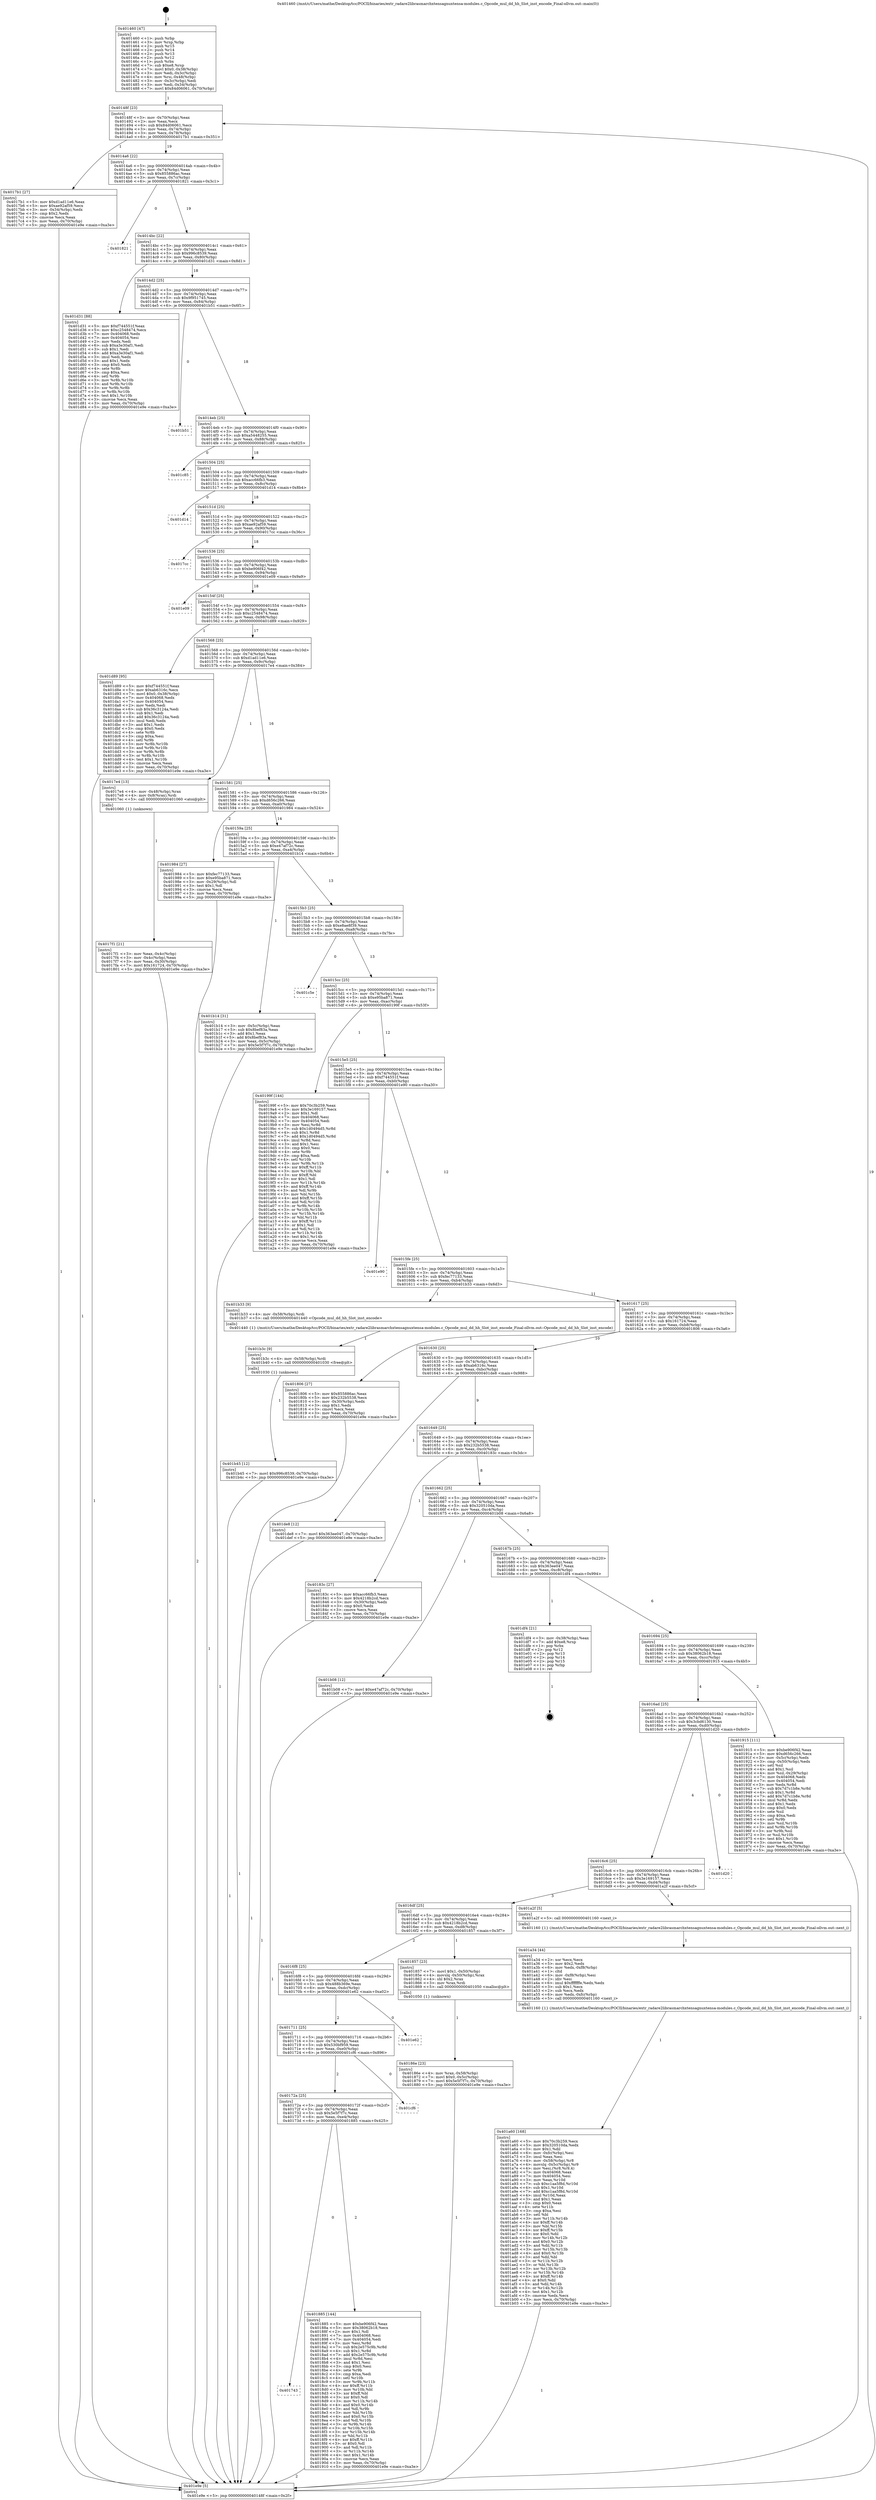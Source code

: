 digraph "0x401460" {
  label = "0x401460 (/mnt/c/Users/mathe/Desktop/tcc/POCII/binaries/extr_radare2librasmarchxtensagnuxtensa-modules.c_Opcode_mul_dd_hh_Slot_inst_encode_Final-ollvm.out::main(0))"
  labelloc = "t"
  node[shape=record]

  Entry [label="",width=0.3,height=0.3,shape=circle,fillcolor=black,style=filled]
  "0x40148f" [label="{
     0x40148f [23]\l
     | [instrs]\l
     &nbsp;&nbsp;0x40148f \<+3\>: mov -0x70(%rbp),%eax\l
     &nbsp;&nbsp;0x401492 \<+2\>: mov %eax,%ecx\l
     &nbsp;&nbsp;0x401494 \<+6\>: sub $0x84d06061,%ecx\l
     &nbsp;&nbsp;0x40149a \<+3\>: mov %eax,-0x74(%rbp)\l
     &nbsp;&nbsp;0x40149d \<+3\>: mov %ecx,-0x78(%rbp)\l
     &nbsp;&nbsp;0x4014a0 \<+6\>: je 00000000004017b1 \<main+0x351\>\l
  }"]
  "0x4017b1" [label="{
     0x4017b1 [27]\l
     | [instrs]\l
     &nbsp;&nbsp;0x4017b1 \<+5\>: mov $0xd1ad11e6,%eax\l
     &nbsp;&nbsp;0x4017b6 \<+5\>: mov $0xae92af59,%ecx\l
     &nbsp;&nbsp;0x4017bb \<+3\>: mov -0x34(%rbp),%edx\l
     &nbsp;&nbsp;0x4017be \<+3\>: cmp $0x2,%edx\l
     &nbsp;&nbsp;0x4017c1 \<+3\>: cmovne %ecx,%eax\l
     &nbsp;&nbsp;0x4017c4 \<+3\>: mov %eax,-0x70(%rbp)\l
     &nbsp;&nbsp;0x4017c7 \<+5\>: jmp 0000000000401e9e \<main+0xa3e\>\l
  }"]
  "0x4014a6" [label="{
     0x4014a6 [22]\l
     | [instrs]\l
     &nbsp;&nbsp;0x4014a6 \<+5\>: jmp 00000000004014ab \<main+0x4b\>\l
     &nbsp;&nbsp;0x4014ab \<+3\>: mov -0x74(%rbp),%eax\l
     &nbsp;&nbsp;0x4014ae \<+5\>: sub $0x855886ac,%eax\l
     &nbsp;&nbsp;0x4014b3 \<+3\>: mov %eax,-0x7c(%rbp)\l
     &nbsp;&nbsp;0x4014b6 \<+6\>: je 0000000000401821 \<main+0x3c1\>\l
  }"]
  "0x401e9e" [label="{
     0x401e9e [5]\l
     | [instrs]\l
     &nbsp;&nbsp;0x401e9e \<+5\>: jmp 000000000040148f \<main+0x2f\>\l
  }"]
  "0x401460" [label="{
     0x401460 [47]\l
     | [instrs]\l
     &nbsp;&nbsp;0x401460 \<+1\>: push %rbp\l
     &nbsp;&nbsp;0x401461 \<+3\>: mov %rsp,%rbp\l
     &nbsp;&nbsp;0x401464 \<+2\>: push %r15\l
     &nbsp;&nbsp;0x401466 \<+2\>: push %r14\l
     &nbsp;&nbsp;0x401468 \<+2\>: push %r13\l
     &nbsp;&nbsp;0x40146a \<+2\>: push %r12\l
     &nbsp;&nbsp;0x40146c \<+1\>: push %rbx\l
     &nbsp;&nbsp;0x40146d \<+7\>: sub $0xe8,%rsp\l
     &nbsp;&nbsp;0x401474 \<+7\>: movl $0x0,-0x38(%rbp)\l
     &nbsp;&nbsp;0x40147b \<+3\>: mov %edi,-0x3c(%rbp)\l
     &nbsp;&nbsp;0x40147e \<+4\>: mov %rsi,-0x48(%rbp)\l
     &nbsp;&nbsp;0x401482 \<+3\>: mov -0x3c(%rbp),%edi\l
     &nbsp;&nbsp;0x401485 \<+3\>: mov %edi,-0x34(%rbp)\l
     &nbsp;&nbsp;0x401488 \<+7\>: movl $0x84d06061,-0x70(%rbp)\l
  }"]
  Exit [label="",width=0.3,height=0.3,shape=circle,fillcolor=black,style=filled,peripheries=2]
  "0x401821" [label="{
     0x401821\l
  }", style=dashed]
  "0x4014bc" [label="{
     0x4014bc [22]\l
     | [instrs]\l
     &nbsp;&nbsp;0x4014bc \<+5\>: jmp 00000000004014c1 \<main+0x61\>\l
     &nbsp;&nbsp;0x4014c1 \<+3\>: mov -0x74(%rbp),%eax\l
     &nbsp;&nbsp;0x4014c4 \<+5\>: sub $0x996c8539,%eax\l
     &nbsp;&nbsp;0x4014c9 \<+3\>: mov %eax,-0x80(%rbp)\l
     &nbsp;&nbsp;0x4014cc \<+6\>: je 0000000000401d31 \<main+0x8d1\>\l
  }"]
  "0x401b45" [label="{
     0x401b45 [12]\l
     | [instrs]\l
     &nbsp;&nbsp;0x401b45 \<+7\>: movl $0x996c8539,-0x70(%rbp)\l
     &nbsp;&nbsp;0x401b4c \<+5\>: jmp 0000000000401e9e \<main+0xa3e\>\l
  }"]
  "0x401d31" [label="{
     0x401d31 [88]\l
     | [instrs]\l
     &nbsp;&nbsp;0x401d31 \<+5\>: mov $0xf744551f,%eax\l
     &nbsp;&nbsp;0x401d36 \<+5\>: mov $0xc2548474,%ecx\l
     &nbsp;&nbsp;0x401d3b \<+7\>: mov 0x404068,%edx\l
     &nbsp;&nbsp;0x401d42 \<+7\>: mov 0x404054,%esi\l
     &nbsp;&nbsp;0x401d49 \<+2\>: mov %edx,%edi\l
     &nbsp;&nbsp;0x401d4b \<+6\>: sub $0xa3e30af1,%edi\l
     &nbsp;&nbsp;0x401d51 \<+3\>: sub $0x1,%edi\l
     &nbsp;&nbsp;0x401d54 \<+6\>: add $0xa3e30af1,%edi\l
     &nbsp;&nbsp;0x401d5a \<+3\>: imul %edi,%edx\l
     &nbsp;&nbsp;0x401d5d \<+3\>: and $0x1,%edx\l
     &nbsp;&nbsp;0x401d60 \<+3\>: cmp $0x0,%edx\l
     &nbsp;&nbsp;0x401d63 \<+4\>: sete %r8b\l
     &nbsp;&nbsp;0x401d67 \<+3\>: cmp $0xa,%esi\l
     &nbsp;&nbsp;0x401d6a \<+4\>: setl %r9b\l
     &nbsp;&nbsp;0x401d6e \<+3\>: mov %r8b,%r10b\l
     &nbsp;&nbsp;0x401d71 \<+3\>: and %r9b,%r10b\l
     &nbsp;&nbsp;0x401d74 \<+3\>: xor %r9b,%r8b\l
     &nbsp;&nbsp;0x401d77 \<+3\>: or %r8b,%r10b\l
     &nbsp;&nbsp;0x401d7a \<+4\>: test $0x1,%r10b\l
     &nbsp;&nbsp;0x401d7e \<+3\>: cmovne %ecx,%eax\l
     &nbsp;&nbsp;0x401d81 \<+3\>: mov %eax,-0x70(%rbp)\l
     &nbsp;&nbsp;0x401d84 \<+5\>: jmp 0000000000401e9e \<main+0xa3e\>\l
  }"]
  "0x4014d2" [label="{
     0x4014d2 [25]\l
     | [instrs]\l
     &nbsp;&nbsp;0x4014d2 \<+5\>: jmp 00000000004014d7 \<main+0x77\>\l
     &nbsp;&nbsp;0x4014d7 \<+3\>: mov -0x74(%rbp),%eax\l
     &nbsp;&nbsp;0x4014da \<+5\>: sub $0x9f951745,%eax\l
     &nbsp;&nbsp;0x4014df \<+6\>: mov %eax,-0x84(%rbp)\l
     &nbsp;&nbsp;0x4014e5 \<+6\>: je 0000000000401b51 \<main+0x6f1\>\l
  }"]
  "0x401b3c" [label="{
     0x401b3c [9]\l
     | [instrs]\l
     &nbsp;&nbsp;0x401b3c \<+4\>: mov -0x58(%rbp),%rdi\l
     &nbsp;&nbsp;0x401b40 \<+5\>: call 0000000000401030 \<free@plt\>\l
     | [calls]\l
     &nbsp;&nbsp;0x401030 \{1\} (unknown)\l
  }"]
  "0x401b51" [label="{
     0x401b51\l
  }", style=dashed]
  "0x4014eb" [label="{
     0x4014eb [25]\l
     | [instrs]\l
     &nbsp;&nbsp;0x4014eb \<+5\>: jmp 00000000004014f0 \<main+0x90\>\l
     &nbsp;&nbsp;0x4014f0 \<+3\>: mov -0x74(%rbp),%eax\l
     &nbsp;&nbsp;0x4014f3 \<+5\>: sub $0xa5448255,%eax\l
     &nbsp;&nbsp;0x4014f8 \<+6\>: mov %eax,-0x88(%rbp)\l
     &nbsp;&nbsp;0x4014fe \<+6\>: je 0000000000401c85 \<main+0x825\>\l
  }"]
  "0x401a60" [label="{
     0x401a60 [168]\l
     | [instrs]\l
     &nbsp;&nbsp;0x401a60 \<+5\>: mov $0x70c3b259,%ecx\l
     &nbsp;&nbsp;0x401a65 \<+5\>: mov $0x320510da,%edx\l
     &nbsp;&nbsp;0x401a6a \<+3\>: mov $0x1,%dil\l
     &nbsp;&nbsp;0x401a6d \<+6\>: mov -0xfc(%rbp),%esi\l
     &nbsp;&nbsp;0x401a73 \<+3\>: imul %eax,%esi\l
     &nbsp;&nbsp;0x401a76 \<+4\>: mov -0x58(%rbp),%r8\l
     &nbsp;&nbsp;0x401a7a \<+4\>: movslq -0x5c(%rbp),%r9\l
     &nbsp;&nbsp;0x401a7e \<+4\>: mov %esi,(%r8,%r9,4)\l
     &nbsp;&nbsp;0x401a82 \<+7\>: mov 0x404068,%eax\l
     &nbsp;&nbsp;0x401a89 \<+7\>: mov 0x404054,%esi\l
     &nbsp;&nbsp;0x401a90 \<+3\>: mov %eax,%r10d\l
     &nbsp;&nbsp;0x401a93 \<+7\>: sub $0xc1aa5f8d,%r10d\l
     &nbsp;&nbsp;0x401a9a \<+4\>: sub $0x1,%r10d\l
     &nbsp;&nbsp;0x401a9e \<+7\>: add $0xc1aa5f8d,%r10d\l
     &nbsp;&nbsp;0x401aa5 \<+4\>: imul %r10d,%eax\l
     &nbsp;&nbsp;0x401aa9 \<+3\>: and $0x1,%eax\l
     &nbsp;&nbsp;0x401aac \<+3\>: cmp $0x0,%eax\l
     &nbsp;&nbsp;0x401aaf \<+4\>: sete %r11b\l
     &nbsp;&nbsp;0x401ab3 \<+3\>: cmp $0xa,%esi\l
     &nbsp;&nbsp;0x401ab6 \<+3\>: setl %bl\l
     &nbsp;&nbsp;0x401ab9 \<+3\>: mov %r11b,%r14b\l
     &nbsp;&nbsp;0x401abc \<+4\>: xor $0xff,%r14b\l
     &nbsp;&nbsp;0x401ac0 \<+3\>: mov %bl,%r15b\l
     &nbsp;&nbsp;0x401ac3 \<+4\>: xor $0xff,%r15b\l
     &nbsp;&nbsp;0x401ac7 \<+4\>: xor $0x0,%dil\l
     &nbsp;&nbsp;0x401acb \<+3\>: mov %r14b,%r12b\l
     &nbsp;&nbsp;0x401ace \<+4\>: and $0x0,%r12b\l
     &nbsp;&nbsp;0x401ad2 \<+3\>: and %dil,%r11b\l
     &nbsp;&nbsp;0x401ad5 \<+3\>: mov %r15b,%r13b\l
     &nbsp;&nbsp;0x401ad8 \<+4\>: and $0x0,%r13b\l
     &nbsp;&nbsp;0x401adc \<+3\>: and %dil,%bl\l
     &nbsp;&nbsp;0x401adf \<+3\>: or %r11b,%r12b\l
     &nbsp;&nbsp;0x401ae2 \<+3\>: or %bl,%r13b\l
     &nbsp;&nbsp;0x401ae5 \<+3\>: xor %r13b,%r12b\l
     &nbsp;&nbsp;0x401ae8 \<+3\>: or %r15b,%r14b\l
     &nbsp;&nbsp;0x401aeb \<+4\>: xor $0xff,%r14b\l
     &nbsp;&nbsp;0x401aef \<+4\>: or $0x0,%dil\l
     &nbsp;&nbsp;0x401af3 \<+3\>: and %dil,%r14b\l
     &nbsp;&nbsp;0x401af6 \<+3\>: or %r14b,%r12b\l
     &nbsp;&nbsp;0x401af9 \<+4\>: test $0x1,%r12b\l
     &nbsp;&nbsp;0x401afd \<+3\>: cmovne %edx,%ecx\l
     &nbsp;&nbsp;0x401b00 \<+3\>: mov %ecx,-0x70(%rbp)\l
     &nbsp;&nbsp;0x401b03 \<+5\>: jmp 0000000000401e9e \<main+0xa3e\>\l
  }"]
  "0x401c85" [label="{
     0x401c85\l
  }", style=dashed]
  "0x401504" [label="{
     0x401504 [25]\l
     | [instrs]\l
     &nbsp;&nbsp;0x401504 \<+5\>: jmp 0000000000401509 \<main+0xa9\>\l
     &nbsp;&nbsp;0x401509 \<+3\>: mov -0x74(%rbp),%eax\l
     &nbsp;&nbsp;0x40150c \<+5\>: sub $0xacc66fb3,%eax\l
     &nbsp;&nbsp;0x401511 \<+6\>: mov %eax,-0x8c(%rbp)\l
     &nbsp;&nbsp;0x401517 \<+6\>: je 0000000000401d14 \<main+0x8b4\>\l
  }"]
  "0x401a34" [label="{
     0x401a34 [44]\l
     | [instrs]\l
     &nbsp;&nbsp;0x401a34 \<+2\>: xor %ecx,%ecx\l
     &nbsp;&nbsp;0x401a36 \<+5\>: mov $0x2,%edx\l
     &nbsp;&nbsp;0x401a3b \<+6\>: mov %edx,-0xf8(%rbp)\l
     &nbsp;&nbsp;0x401a41 \<+1\>: cltd\l
     &nbsp;&nbsp;0x401a42 \<+6\>: mov -0xf8(%rbp),%esi\l
     &nbsp;&nbsp;0x401a48 \<+2\>: idiv %esi\l
     &nbsp;&nbsp;0x401a4a \<+6\>: imul $0xfffffffe,%edx,%edx\l
     &nbsp;&nbsp;0x401a50 \<+3\>: sub $0x1,%ecx\l
     &nbsp;&nbsp;0x401a53 \<+2\>: sub %ecx,%edx\l
     &nbsp;&nbsp;0x401a55 \<+6\>: mov %edx,-0xfc(%rbp)\l
     &nbsp;&nbsp;0x401a5b \<+5\>: call 0000000000401160 \<next_i\>\l
     | [calls]\l
     &nbsp;&nbsp;0x401160 \{1\} (/mnt/c/Users/mathe/Desktop/tcc/POCII/binaries/extr_radare2librasmarchxtensagnuxtensa-modules.c_Opcode_mul_dd_hh_Slot_inst_encode_Final-ollvm.out::next_i)\l
  }"]
  "0x401d14" [label="{
     0x401d14\l
  }", style=dashed]
  "0x40151d" [label="{
     0x40151d [25]\l
     | [instrs]\l
     &nbsp;&nbsp;0x40151d \<+5\>: jmp 0000000000401522 \<main+0xc2\>\l
     &nbsp;&nbsp;0x401522 \<+3\>: mov -0x74(%rbp),%eax\l
     &nbsp;&nbsp;0x401525 \<+5\>: sub $0xae92af59,%eax\l
     &nbsp;&nbsp;0x40152a \<+6\>: mov %eax,-0x90(%rbp)\l
     &nbsp;&nbsp;0x401530 \<+6\>: je 00000000004017cc \<main+0x36c\>\l
  }"]
  "0x401743" [label="{
     0x401743\l
  }", style=dashed]
  "0x4017cc" [label="{
     0x4017cc\l
  }", style=dashed]
  "0x401536" [label="{
     0x401536 [25]\l
     | [instrs]\l
     &nbsp;&nbsp;0x401536 \<+5\>: jmp 000000000040153b \<main+0xdb\>\l
     &nbsp;&nbsp;0x40153b \<+3\>: mov -0x74(%rbp),%eax\l
     &nbsp;&nbsp;0x40153e \<+5\>: sub $0xbe906f42,%eax\l
     &nbsp;&nbsp;0x401543 \<+6\>: mov %eax,-0x94(%rbp)\l
     &nbsp;&nbsp;0x401549 \<+6\>: je 0000000000401e09 \<main+0x9a9\>\l
  }"]
  "0x401885" [label="{
     0x401885 [144]\l
     | [instrs]\l
     &nbsp;&nbsp;0x401885 \<+5\>: mov $0xbe906f42,%eax\l
     &nbsp;&nbsp;0x40188a \<+5\>: mov $0x38062b18,%ecx\l
     &nbsp;&nbsp;0x40188f \<+2\>: mov $0x1,%dl\l
     &nbsp;&nbsp;0x401891 \<+7\>: mov 0x404068,%esi\l
     &nbsp;&nbsp;0x401898 \<+7\>: mov 0x404054,%edi\l
     &nbsp;&nbsp;0x40189f \<+3\>: mov %esi,%r8d\l
     &nbsp;&nbsp;0x4018a2 \<+7\>: sub $0x2e575c9b,%r8d\l
     &nbsp;&nbsp;0x4018a9 \<+4\>: sub $0x1,%r8d\l
     &nbsp;&nbsp;0x4018ad \<+7\>: add $0x2e575c9b,%r8d\l
     &nbsp;&nbsp;0x4018b4 \<+4\>: imul %r8d,%esi\l
     &nbsp;&nbsp;0x4018b8 \<+3\>: and $0x1,%esi\l
     &nbsp;&nbsp;0x4018bb \<+3\>: cmp $0x0,%esi\l
     &nbsp;&nbsp;0x4018be \<+4\>: sete %r9b\l
     &nbsp;&nbsp;0x4018c2 \<+3\>: cmp $0xa,%edi\l
     &nbsp;&nbsp;0x4018c5 \<+4\>: setl %r10b\l
     &nbsp;&nbsp;0x4018c9 \<+3\>: mov %r9b,%r11b\l
     &nbsp;&nbsp;0x4018cc \<+4\>: xor $0xff,%r11b\l
     &nbsp;&nbsp;0x4018d0 \<+3\>: mov %r10b,%bl\l
     &nbsp;&nbsp;0x4018d3 \<+3\>: xor $0xff,%bl\l
     &nbsp;&nbsp;0x4018d6 \<+3\>: xor $0x0,%dl\l
     &nbsp;&nbsp;0x4018d9 \<+3\>: mov %r11b,%r14b\l
     &nbsp;&nbsp;0x4018dc \<+4\>: and $0x0,%r14b\l
     &nbsp;&nbsp;0x4018e0 \<+3\>: and %dl,%r9b\l
     &nbsp;&nbsp;0x4018e3 \<+3\>: mov %bl,%r15b\l
     &nbsp;&nbsp;0x4018e6 \<+4\>: and $0x0,%r15b\l
     &nbsp;&nbsp;0x4018ea \<+3\>: and %dl,%r10b\l
     &nbsp;&nbsp;0x4018ed \<+3\>: or %r9b,%r14b\l
     &nbsp;&nbsp;0x4018f0 \<+3\>: or %r10b,%r15b\l
     &nbsp;&nbsp;0x4018f3 \<+3\>: xor %r15b,%r14b\l
     &nbsp;&nbsp;0x4018f6 \<+3\>: or %bl,%r11b\l
     &nbsp;&nbsp;0x4018f9 \<+4\>: xor $0xff,%r11b\l
     &nbsp;&nbsp;0x4018fd \<+3\>: or $0x0,%dl\l
     &nbsp;&nbsp;0x401900 \<+3\>: and %dl,%r11b\l
     &nbsp;&nbsp;0x401903 \<+3\>: or %r11b,%r14b\l
     &nbsp;&nbsp;0x401906 \<+4\>: test $0x1,%r14b\l
     &nbsp;&nbsp;0x40190a \<+3\>: cmovne %ecx,%eax\l
     &nbsp;&nbsp;0x40190d \<+3\>: mov %eax,-0x70(%rbp)\l
     &nbsp;&nbsp;0x401910 \<+5\>: jmp 0000000000401e9e \<main+0xa3e\>\l
  }"]
  "0x401e09" [label="{
     0x401e09\l
  }", style=dashed]
  "0x40154f" [label="{
     0x40154f [25]\l
     | [instrs]\l
     &nbsp;&nbsp;0x40154f \<+5\>: jmp 0000000000401554 \<main+0xf4\>\l
     &nbsp;&nbsp;0x401554 \<+3\>: mov -0x74(%rbp),%eax\l
     &nbsp;&nbsp;0x401557 \<+5\>: sub $0xc2548474,%eax\l
     &nbsp;&nbsp;0x40155c \<+6\>: mov %eax,-0x98(%rbp)\l
     &nbsp;&nbsp;0x401562 \<+6\>: je 0000000000401d89 \<main+0x929\>\l
  }"]
  "0x40172a" [label="{
     0x40172a [25]\l
     | [instrs]\l
     &nbsp;&nbsp;0x40172a \<+5\>: jmp 000000000040172f \<main+0x2cf\>\l
     &nbsp;&nbsp;0x40172f \<+3\>: mov -0x74(%rbp),%eax\l
     &nbsp;&nbsp;0x401732 \<+5\>: sub $0x5e5f7f7c,%eax\l
     &nbsp;&nbsp;0x401737 \<+6\>: mov %eax,-0xe4(%rbp)\l
     &nbsp;&nbsp;0x40173d \<+6\>: je 0000000000401885 \<main+0x425\>\l
  }"]
  "0x401d89" [label="{
     0x401d89 [95]\l
     | [instrs]\l
     &nbsp;&nbsp;0x401d89 \<+5\>: mov $0xf744551f,%eax\l
     &nbsp;&nbsp;0x401d8e \<+5\>: mov $0xab6316c,%ecx\l
     &nbsp;&nbsp;0x401d93 \<+7\>: movl $0x0,-0x38(%rbp)\l
     &nbsp;&nbsp;0x401d9a \<+7\>: mov 0x404068,%edx\l
     &nbsp;&nbsp;0x401da1 \<+7\>: mov 0x404054,%esi\l
     &nbsp;&nbsp;0x401da8 \<+2\>: mov %edx,%edi\l
     &nbsp;&nbsp;0x401daa \<+6\>: sub $0x36c3124a,%edi\l
     &nbsp;&nbsp;0x401db0 \<+3\>: sub $0x1,%edi\l
     &nbsp;&nbsp;0x401db3 \<+6\>: add $0x36c3124a,%edi\l
     &nbsp;&nbsp;0x401db9 \<+3\>: imul %edi,%edx\l
     &nbsp;&nbsp;0x401dbc \<+3\>: and $0x1,%edx\l
     &nbsp;&nbsp;0x401dbf \<+3\>: cmp $0x0,%edx\l
     &nbsp;&nbsp;0x401dc2 \<+4\>: sete %r8b\l
     &nbsp;&nbsp;0x401dc6 \<+3\>: cmp $0xa,%esi\l
     &nbsp;&nbsp;0x401dc9 \<+4\>: setl %r9b\l
     &nbsp;&nbsp;0x401dcd \<+3\>: mov %r8b,%r10b\l
     &nbsp;&nbsp;0x401dd0 \<+3\>: and %r9b,%r10b\l
     &nbsp;&nbsp;0x401dd3 \<+3\>: xor %r9b,%r8b\l
     &nbsp;&nbsp;0x401dd6 \<+3\>: or %r8b,%r10b\l
     &nbsp;&nbsp;0x401dd9 \<+4\>: test $0x1,%r10b\l
     &nbsp;&nbsp;0x401ddd \<+3\>: cmovne %ecx,%eax\l
     &nbsp;&nbsp;0x401de0 \<+3\>: mov %eax,-0x70(%rbp)\l
     &nbsp;&nbsp;0x401de3 \<+5\>: jmp 0000000000401e9e \<main+0xa3e\>\l
  }"]
  "0x401568" [label="{
     0x401568 [25]\l
     | [instrs]\l
     &nbsp;&nbsp;0x401568 \<+5\>: jmp 000000000040156d \<main+0x10d\>\l
     &nbsp;&nbsp;0x40156d \<+3\>: mov -0x74(%rbp),%eax\l
     &nbsp;&nbsp;0x401570 \<+5\>: sub $0xd1ad11e6,%eax\l
     &nbsp;&nbsp;0x401575 \<+6\>: mov %eax,-0x9c(%rbp)\l
     &nbsp;&nbsp;0x40157b \<+6\>: je 00000000004017e4 \<main+0x384\>\l
  }"]
  "0x401cf6" [label="{
     0x401cf6\l
  }", style=dashed]
  "0x4017e4" [label="{
     0x4017e4 [13]\l
     | [instrs]\l
     &nbsp;&nbsp;0x4017e4 \<+4\>: mov -0x48(%rbp),%rax\l
     &nbsp;&nbsp;0x4017e8 \<+4\>: mov 0x8(%rax),%rdi\l
     &nbsp;&nbsp;0x4017ec \<+5\>: call 0000000000401060 \<atoi@plt\>\l
     | [calls]\l
     &nbsp;&nbsp;0x401060 \{1\} (unknown)\l
  }"]
  "0x401581" [label="{
     0x401581 [25]\l
     | [instrs]\l
     &nbsp;&nbsp;0x401581 \<+5\>: jmp 0000000000401586 \<main+0x126\>\l
     &nbsp;&nbsp;0x401586 \<+3\>: mov -0x74(%rbp),%eax\l
     &nbsp;&nbsp;0x401589 \<+5\>: sub $0xd656c266,%eax\l
     &nbsp;&nbsp;0x40158e \<+6\>: mov %eax,-0xa0(%rbp)\l
     &nbsp;&nbsp;0x401594 \<+6\>: je 0000000000401984 \<main+0x524\>\l
  }"]
  "0x4017f1" [label="{
     0x4017f1 [21]\l
     | [instrs]\l
     &nbsp;&nbsp;0x4017f1 \<+3\>: mov %eax,-0x4c(%rbp)\l
     &nbsp;&nbsp;0x4017f4 \<+3\>: mov -0x4c(%rbp),%eax\l
     &nbsp;&nbsp;0x4017f7 \<+3\>: mov %eax,-0x30(%rbp)\l
     &nbsp;&nbsp;0x4017fa \<+7\>: movl $0x161724,-0x70(%rbp)\l
     &nbsp;&nbsp;0x401801 \<+5\>: jmp 0000000000401e9e \<main+0xa3e\>\l
  }"]
  "0x401711" [label="{
     0x401711 [25]\l
     | [instrs]\l
     &nbsp;&nbsp;0x401711 \<+5\>: jmp 0000000000401716 \<main+0x2b6\>\l
     &nbsp;&nbsp;0x401716 \<+3\>: mov -0x74(%rbp),%eax\l
     &nbsp;&nbsp;0x401719 \<+5\>: sub $0x530bf959,%eax\l
     &nbsp;&nbsp;0x40171e \<+6\>: mov %eax,-0xe0(%rbp)\l
     &nbsp;&nbsp;0x401724 \<+6\>: je 0000000000401cf6 \<main+0x896\>\l
  }"]
  "0x401984" [label="{
     0x401984 [27]\l
     | [instrs]\l
     &nbsp;&nbsp;0x401984 \<+5\>: mov $0xfec77133,%eax\l
     &nbsp;&nbsp;0x401989 \<+5\>: mov $0xe95ba871,%ecx\l
     &nbsp;&nbsp;0x40198e \<+3\>: mov -0x29(%rbp),%dl\l
     &nbsp;&nbsp;0x401991 \<+3\>: test $0x1,%dl\l
     &nbsp;&nbsp;0x401994 \<+3\>: cmovne %ecx,%eax\l
     &nbsp;&nbsp;0x401997 \<+3\>: mov %eax,-0x70(%rbp)\l
     &nbsp;&nbsp;0x40199a \<+5\>: jmp 0000000000401e9e \<main+0xa3e\>\l
  }"]
  "0x40159a" [label="{
     0x40159a [25]\l
     | [instrs]\l
     &nbsp;&nbsp;0x40159a \<+5\>: jmp 000000000040159f \<main+0x13f\>\l
     &nbsp;&nbsp;0x40159f \<+3\>: mov -0x74(%rbp),%eax\l
     &nbsp;&nbsp;0x4015a2 \<+5\>: sub $0xe47af72c,%eax\l
     &nbsp;&nbsp;0x4015a7 \<+6\>: mov %eax,-0xa4(%rbp)\l
     &nbsp;&nbsp;0x4015ad \<+6\>: je 0000000000401b14 \<main+0x6b4\>\l
  }"]
  "0x401e62" [label="{
     0x401e62\l
  }", style=dashed]
  "0x401b14" [label="{
     0x401b14 [31]\l
     | [instrs]\l
     &nbsp;&nbsp;0x401b14 \<+3\>: mov -0x5c(%rbp),%eax\l
     &nbsp;&nbsp;0x401b17 \<+5\>: sub $0x8bef83a,%eax\l
     &nbsp;&nbsp;0x401b1c \<+3\>: add $0x1,%eax\l
     &nbsp;&nbsp;0x401b1f \<+5\>: add $0x8bef83a,%eax\l
     &nbsp;&nbsp;0x401b24 \<+3\>: mov %eax,-0x5c(%rbp)\l
     &nbsp;&nbsp;0x401b27 \<+7\>: movl $0x5e5f7f7c,-0x70(%rbp)\l
     &nbsp;&nbsp;0x401b2e \<+5\>: jmp 0000000000401e9e \<main+0xa3e\>\l
  }"]
  "0x4015b3" [label="{
     0x4015b3 [25]\l
     | [instrs]\l
     &nbsp;&nbsp;0x4015b3 \<+5\>: jmp 00000000004015b8 \<main+0x158\>\l
     &nbsp;&nbsp;0x4015b8 \<+3\>: mov -0x74(%rbp),%eax\l
     &nbsp;&nbsp;0x4015bb \<+5\>: sub $0xe8ae8f39,%eax\l
     &nbsp;&nbsp;0x4015c0 \<+6\>: mov %eax,-0xa8(%rbp)\l
     &nbsp;&nbsp;0x4015c6 \<+6\>: je 0000000000401c5e \<main+0x7fe\>\l
  }"]
  "0x40186e" [label="{
     0x40186e [23]\l
     | [instrs]\l
     &nbsp;&nbsp;0x40186e \<+4\>: mov %rax,-0x58(%rbp)\l
     &nbsp;&nbsp;0x401872 \<+7\>: movl $0x0,-0x5c(%rbp)\l
     &nbsp;&nbsp;0x401879 \<+7\>: movl $0x5e5f7f7c,-0x70(%rbp)\l
     &nbsp;&nbsp;0x401880 \<+5\>: jmp 0000000000401e9e \<main+0xa3e\>\l
  }"]
  "0x401c5e" [label="{
     0x401c5e\l
  }", style=dashed]
  "0x4015cc" [label="{
     0x4015cc [25]\l
     | [instrs]\l
     &nbsp;&nbsp;0x4015cc \<+5\>: jmp 00000000004015d1 \<main+0x171\>\l
     &nbsp;&nbsp;0x4015d1 \<+3\>: mov -0x74(%rbp),%eax\l
     &nbsp;&nbsp;0x4015d4 \<+5\>: sub $0xe95ba871,%eax\l
     &nbsp;&nbsp;0x4015d9 \<+6\>: mov %eax,-0xac(%rbp)\l
     &nbsp;&nbsp;0x4015df \<+6\>: je 000000000040199f \<main+0x53f\>\l
  }"]
  "0x4016f8" [label="{
     0x4016f8 [25]\l
     | [instrs]\l
     &nbsp;&nbsp;0x4016f8 \<+5\>: jmp 00000000004016fd \<main+0x29d\>\l
     &nbsp;&nbsp;0x4016fd \<+3\>: mov -0x74(%rbp),%eax\l
     &nbsp;&nbsp;0x401700 \<+5\>: sub $0x488b369e,%eax\l
     &nbsp;&nbsp;0x401705 \<+6\>: mov %eax,-0xdc(%rbp)\l
     &nbsp;&nbsp;0x40170b \<+6\>: je 0000000000401e62 \<main+0xa02\>\l
  }"]
  "0x40199f" [label="{
     0x40199f [144]\l
     | [instrs]\l
     &nbsp;&nbsp;0x40199f \<+5\>: mov $0x70c3b259,%eax\l
     &nbsp;&nbsp;0x4019a4 \<+5\>: mov $0x3e169157,%ecx\l
     &nbsp;&nbsp;0x4019a9 \<+2\>: mov $0x1,%dl\l
     &nbsp;&nbsp;0x4019ab \<+7\>: mov 0x404068,%esi\l
     &nbsp;&nbsp;0x4019b2 \<+7\>: mov 0x404054,%edi\l
     &nbsp;&nbsp;0x4019b9 \<+3\>: mov %esi,%r8d\l
     &nbsp;&nbsp;0x4019bc \<+7\>: sub $0x1d0494d5,%r8d\l
     &nbsp;&nbsp;0x4019c3 \<+4\>: sub $0x1,%r8d\l
     &nbsp;&nbsp;0x4019c7 \<+7\>: add $0x1d0494d5,%r8d\l
     &nbsp;&nbsp;0x4019ce \<+4\>: imul %r8d,%esi\l
     &nbsp;&nbsp;0x4019d2 \<+3\>: and $0x1,%esi\l
     &nbsp;&nbsp;0x4019d5 \<+3\>: cmp $0x0,%esi\l
     &nbsp;&nbsp;0x4019d8 \<+4\>: sete %r9b\l
     &nbsp;&nbsp;0x4019dc \<+3\>: cmp $0xa,%edi\l
     &nbsp;&nbsp;0x4019df \<+4\>: setl %r10b\l
     &nbsp;&nbsp;0x4019e3 \<+3\>: mov %r9b,%r11b\l
     &nbsp;&nbsp;0x4019e6 \<+4\>: xor $0xff,%r11b\l
     &nbsp;&nbsp;0x4019ea \<+3\>: mov %r10b,%bl\l
     &nbsp;&nbsp;0x4019ed \<+3\>: xor $0xff,%bl\l
     &nbsp;&nbsp;0x4019f0 \<+3\>: xor $0x1,%dl\l
     &nbsp;&nbsp;0x4019f3 \<+3\>: mov %r11b,%r14b\l
     &nbsp;&nbsp;0x4019f6 \<+4\>: and $0xff,%r14b\l
     &nbsp;&nbsp;0x4019fa \<+3\>: and %dl,%r9b\l
     &nbsp;&nbsp;0x4019fd \<+3\>: mov %bl,%r15b\l
     &nbsp;&nbsp;0x401a00 \<+4\>: and $0xff,%r15b\l
     &nbsp;&nbsp;0x401a04 \<+3\>: and %dl,%r10b\l
     &nbsp;&nbsp;0x401a07 \<+3\>: or %r9b,%r14b\l
     &nbsp;&nbsp;0x401a0a \<+3\>: or %r10b,%r15b\l
     &nbsp;&nbsp;0x401a0d \<+3\>: xor %r15b,%r14b\l
     &nbsp;&nbsp;0x401a10 \<+3\>: or %bl,%r11b\l
     &nbsp;&nbsp;0x401a13 \<+4\>: xor $0xff,%r11b\l
     &nbsp;&nbsp;0x401a17 \<+3\>: or $0x1,%dl\l
     &nbsp;&nbsp;0x401a1a \<+3\>: and %dl,%r11b\l
     &nbsp;&nbsp;0x401a1d \<+3\>: or %r11b,%r14b\l
     &nbsp;&nbsp;0x401a20 \<+4\>: test $0x1,%r14b\l
     &nbsp;&nbsp;0x401a24 \<+3\>: cmovne %ecx,%eax\l
     &nbsp;&nbsp;0x401a27 \<+3\>: mov %eax,-0x70(%rbp)\l
     &nbsp;&nbsp;0x401a2a \<+5\>: jmp 0000000000401e9e \<main+0xa3e\>\l
  }"]
  "0x4015e5" [label="{
     0x4015e5 [25]\l
     | [instrs]\l
     &nbsp;&nbsp;0x4015e5 \<+5\>: jmp 00000000004015ea \<main+0x18a\>\l
     &nbsp;&nbsp;0x4015ea \<+3\>: mov -0x74(%rbp),%eax\l
     &nbsp;&nbsp;0x4015ed \<+5\>: sub $0xf744551f,%eax\l
     &nbsp;&nbsp;0x4015f2 \<+6\>: mov %eax,-0xb0(%rbp)\l
     &nbsp;&nbsp;0x4015f8 \<+6\>: je 0000000000401e90 \<main+0xa30\>\l
  }"]
  "0x401857" [label="{
     0x401857 [23]\l
     | [instrs]\l
     &nbsp;&nbsp;0x401857 \<+7\>: movl $0x1,-0x50(%rbp)\l
     &nbsp;&nbsp;0x40185e \<+4\>: movslq -0x50(%rbp),%rax\l
     &nbsp;&nbsp;0x401862 \<+4\>: shl $0x2,%rax\l
     &nbsp;&nbsp;0x401866 \<+3\>: mov %rax,%rdi\l
     &nbsp;&nbsp;0x401869 \<+5\>: call 0000000000401050 \<malloc@plt\>\l
     | [calls]\l
     &nbsp;&nbsp;0x401050 \{1\} (unknown)\l
  }"]
  "0x401e90" [label="{
     0x401e90\l
  }", style=dashed]
  "0x4015fe" [label="{
     0x4015fe [25]\l
     | [instrs]\l
     &nbsp;&nbsp;0x4015fe \<+5\>: jmp 0000000000401603 \<main+0x1a3\>\l
     &nbsp;&nbsp;0x401603 \<+3\>: mov -0x74(%rbp),%eax\l
     &nbsp;&nbsp;0x401606 \<+5\>: sub $0xfec77133,%eax\l
     &nbsp;&nbsp;0x40160b \<+6\>: mov %eax,-0xb4(%rbp)\l
     &nbsp;&nbsp;0x401611 \<+6\>: je 0000000000401b33 \<main+0x6d3\>\l
  }"]
  "0x4016df" [label="{
     0x4016df [25]\l
     | [instrs]\l
     &nbsp;&nbsp;0x4016df \<+5\>: jmp 00000000004016e4 \<main+0x284\>\l
     &nbsp;&nbsp;0x4016e4 \<+3\>: mov -0x74(%rbp),%eax\l
     &nbsp;&nbsp;0x4016e7 \<+5\>: sub $0x4218b2cd,%eax\l
     &nbsp;&nbsp;0x4016ec \<+6\>: mov %eax,-0xd8(%rbp)\l
     &nbsp;&nbsp;0x4016f2 \<+6\>: je 0000000000401857 \<main+0x3f7\>\l
  }"]
  "0x401b33" [label="{
     0x401b33 [9]\l
     | [instrs]\l
     &nbsp;&nbsp;0x401b33 \<+4\>: mov -0x58(%rbp),%rdi\l
     &nbsp;&nbsp;0x401b37 \<+5\>: call 0000000000401440 \<Opcode_mul_dd_hh_Slot_inst_encode\>\l
     | [calls]\l
     &nbsp;&nbsp;0x401440 \{1\} (/mnt/c/Users/mathe/Desktop/tcc/POCII/binaries/extr_radare2librasmarchxtensagnuxtensa-modules.c_Opcode_mul_dd_hh_Slot_inst_encode_Final-ollvm.out::Opcode_mul_dd_hh_Slot_inst_encode)\l
  }"]
  "0x401617" [label="{
     0x401617 [25]\l
     | [instrs]\l
     &nbsp;&nbsp;0x401617 \<+5\>: jmp 000000000040161c \<main+0x1bc\>\l
     &nbsp;&nbsp;0x40161c \<+3\>: mov -0x74(%rbp),%eax\l
     &nbsp;&nbsp;0x40161f \<+5\>: sub $0x161724,%eax\l
     &nbsp;&nbsp;0x401624 \<+6\>: mov %eax,-0xb8(%rbp)\l
     &nbsp;&nbsp;0x40162a \<+6\>: je 0000000000401806 \<main+0x3a6\>\l
  }"]
  "0x401a2f" [label="{
     0x401a2f [5]\l
     | [instrs]\l
     &nbsp;&nbsp;0x401a2f \<+5\>: call 0000000000401160 \<next_i\>\l
     | [calls]\l
     &nbsp;&nbsp;0x401160 \{1\} (/mnt/c/Users/mathe/Desktop/tcc/POCII/binaries/extr_radare2librasmarchxtensagnuxtensa-modules.c_Opcode_mul_dd_hh_Slot_inst_encode_Final-ollvm.out::next_i)\l
  }"]
  "0x401806" [label="{
     0x401806 [27]\l
     | [instrs]\l
     &nbsp;&nbsp;0x401806 \<+5\>: mov $0x855886ac,%eax\l
     &nbsp;&nbsp;0x40180b \<+5\>: mov $0x232b5538,%ecx\l
     &nbsp;&nbsp;0x401810 \<+3\>: mov -0x30(%rbp),%edx\l
     &nbsp;&nbsp;0x401813 \<+3\>: cmp $0x1,%edx\l
     &nbsp;&nbsp;0x401816 \<+3\>: cmovl %ecx,%eax\l
     &nbsp;&nbsp;0x401819 \<+3\>: mov %eax,-0x70(%rbp)\l
     &nbsp;&nbsp;0x40181c \<+5\>: jmp 0000000000401e9e \<main+0xa3e\>\l
  }"]
  "0x401630" [label="{
     0x401630 [25]\l
     | [instrs]\l
     &nbsp;&nbsp;0x401630 \<+5\>: jmp 0000000000401635 \<main+0x1d5\>\l
     &nbsp;&nbsp;0x401635 \<+3\>: mov -0x74(%rbp),%eax\l
     &nbsp;&nbsp;0x401638 \<+5\>: sub $0xab6316c,%eax\l
     &nbsp;&nbsp;0x40163d \<+6\>: mov %eax,-0xbc(%rbp)\l
     &nbsp;&nbsp;0x401643 \<+6\>: je 0000000000401de8 \<main+0x988\>\l
  }"]
  "0x4016c6" [label="{
     0x4016c6 [25]\l
     | [instrs]\l
     &nbsp;&nbsp;0x4016c6 \<+5\>: jmp 00000000004016cb \<main+0x26b\>\l
     &nbsp;&nbsp;0x4016cb \<+3\>: mov -0x74(%rbp),%eax\l
     &nbsp;&nbsp;0x4016ce \<+5\>: sub $0x3e169157,%eax\l
     &nbsp;&nbsp;0x4016d3 \<+6\>: mov %eax,-0xd4(%rbp)\l
     &nbsp;&nbsp;0x4016d9 \<+6\>: je 0000000000401a2f \<main+0x5cf\>\l
  }"]
  "0x401de8" [label="{
     0x401de8 [12]\l
     | [instrs]\l
     &nbsp;&nbsp;0x401de8 \<+7\>: movl $0x363ee047,-0x70(%rbp)\l
     &nbsp;&nbsp;0x401def \<+5\>: jmp 0000000000401e9e \<main+0xa3e\>\l
  }"]
  "0x401649" [label="{
     0x401649 [25]\l
     | [instrs]\l
     &nbsp;&nbsp;0x401649 \<+5\>: jmp 000000000040164e \<main+0x1ee\>\l
     &nbsp;&nbsp;0x40164e \<+3\>: mov -0x74(%rbp),%eax\l
     &nbsp;&nbsp;0x401651 \<+5\>: sub $0x232b5538,%eax\l
     &nbsp;&nbsp;0x401656 \<+6\>: mov %eax,-0xc0(%rbp)\l
     &nbsp;&nbsp;0x40165c \<+6\>: je 000000000040183c \<main+0x3dc\>\l
  }"]
  "0x401d20" [label="{
     0x401d20\l
  }", style=dashed]
  "0x40183c" [label="{
     0x40183c [27]\l
     | [instrs]\l
     &nbsp;&nbsp;0x40183c \<+5\>: mov $0xacc66fb3,%eax\l
     &nbsp;&nbsp;0x401841 \<+5\>: mov $0x4218b2cd,%ecx\l
     &nbsp;&nbsp;0x401846 \<+3\>: mov -0x30(%rbp),%edx\l
     &nbsp;&nbsp;0x401849 \<+3\>: cmp $0x0,%edx\l
     &nbsp;&nbsp;0x40184c \<+3\>: cmove %ecx,%eax\l
     &nbsp;&nbsp;0x40184f \<+3\>: mov %eax,-0x70(%rbp)\l
     &nbsp;&nbsp;0x401852 \<+5\>: jmp 0000000000401e9e \<main+0xa3e\>\l
  }"]
  "0x401662" [label="{
     0x401662 [25]\l
     | [instrs]\l
     &nbsp;&nbsp;0x401662 \<+5\>: jmp 0000000000401667 \<main+0x207\>\l
     &nbsp;&nbsp;0x401667 \<+3\>: mov -0x74(%rbp),%eax\l
     &nbsp;&nbsp;0x40166a \<+5\>: sub $0x320510da,%eax\l
     &nbsp;&nbsp;0x40166f \<+6\>: mov %eax,-0xc4(%rbp)\l
     &nbsp;&nbsp;0x401675 \<+6\>: je 0000000000401b08 \<main+0x6a8\>\l
  }"]
  "0x4016ad" [label="{
     0x4016ad [25]\l
     | [instrs]\l
     &nbsp;&nbsp;0x4016ad \<+5\>: jmp 00000000004016b2 \<main+0x252\>\l
     &nbsp;&nbsp;0x4016b2 \<+3\>: mov -0x74(%rbp),%eax\l
     &nbsp;&nbsp;0x4016b5 \<+5\>: sub $0x3cbd6130,%eax\l
     &nbsp;&nbsp;0x4016ba \<+6\>: mov %eax,-0xd0(%rbp)\l
     &nbsp;&nbsp;0x4016c0 \<+6\>: je 0000000000401d20 \<main+0x8c0\>\l
  }"]
  "0x401b08" [label="{
     0x401b08 [12]\l
     | [instrs]\l
     &nbsp;&nbsp;0x401b08 \<+7\>: movl $0xe47af72c,-0x70(%rbp)\l
     &nbsp;&nbsp;0x401b0f \<+5\>: jmp 0000000000401e9e \<main+0xa3e\>\l
  }"]
  "0x40167b" [label="{
     0x40167b [25]\l
     | [instrs]\l
     &nbsp;&nbsp;0x40167b \<+5\>: jmp 0000000000401680 \<main+0x220\>\l
     &nbsp;&nbsp;0x401680 \<+3\>: mov -0x74(%rbp),%eax\l
     &nbsp;&nbsp;0x401683 \<+5\>: sub $0x363ee047,%eax\l
     &nbsp;&nbsp;0x401688 \<+6\>: mov %eax,-0xc8(%rbp)\l
     &nbsp;&nbsp;0x40168e \<+6\>: je 0000000000401df4 \<main+0x994\>\l
  }"]
  "0x401915" [label="{
     0x401915 [111]\l
     | [instrs]\l
     &nbsp;&nbsp;0x401915 \<+5\>: mov $0xbe906f42,%eax\l
     &nbsp;&nbsp;0x40191a \<+5\>: mov $0xd656c266,%ecx\l
     &nbsp;&nbsp;0x40191f \<+3\>: mov -0x5c(%rbp),%edx\l
     &nbsp;&nbsp;0x401922 \<+3\>: cmp -0x50(%rbp),%edx\l
     &nbsp;&nbsp;0x401925 \<+4\>: setl %sil\l
     &nbsp;&nbsp;0x401929 \<+4\>: and $0x1,%sil\l
     &nbsp;&nbsp;0x40192d \<+4\>: mov %sil,-0x29(%rbp)\l
     &nbsp;&nbsp;0x401931 \<+7\>: mov 0x404068,%edx\l
     &nbsp;&nbsp;0x401938 \<+7\>: mov 0x404054,%edi\l
     &nbsp;&nbsp;0x40193f \<+3\>: mov %edx,%r8d\l
     &nbsp;&nbsp;0x401942 \<+7\>: sub $0x7d7c1b8e,%r8d\l
     &nbsp;&nbsp;0x401949 \<+4\>: sub $0x1,%r8d\l
     &nbsp;&nbsp;0x40194d \<+7\>: add $0x7d7c1b8e,%r8d\l
     &nbsp;&nbsp;0x401954 \<+4\>: imul %r8d,%edx\l
     &nbsp;&nbsp;0x401958 \<+3\>: and $0x1,%edx\l
     &nbsp;&nbsp;0x40195b \<+3\>: cmp $0x0,%edx\l
     &nbsp;&nbsp;0x40195e \<+4\>: sete %sil\l
     &nbsp;&nbsp;0x401962 \<+3\>: cmp $0xa,%edi\l
     &nbsp;&nbsp;0x401965 \<+4\>: setl %r9b\l
     &nbsp;&nbsp;0x401969 \<+3\>: mov %sil,%r10b\l
     &nbsp;&nbsp;0x40196c \<+3\>: and %r9b,%r10b\l
     &nbsp;&nbsp;0x40196f \<+3\>: xor %r9b,%sil\l
     &nbsp;&nbsp;0x401972 \<+3\>: or %sil,%r10b\l
     &nbsp;&nbsp;0x401975 \<+4\>: test $0x1,%r10b\l
     &nbsp;&nbsp;0x401979 \<+3\>: cmovne %ecx,%eax\l
     &nbsp;&nbsp;0x40197c \<+3\>: mov %eax,-0x70(%rbp)\l
     &nbsp;&nbsp;0x40197f \<+5\>: jmp 0000000000401e9e \<main+0xa3e\>\l
  }"]
  "0x401df4" [label="{
     0x401df4 [21]\l
     | [instrs]\l
     &nbsp;&nbsp;0x401df4 \<+3\>: mov -0x38(%rbp),%eax\l
     &nbsp;&nbsp;0x401df7 \<+7\>: add $0xe8,%rsp\l
     &nbsp;&nbsp;0x401dfe \<+1\>: pop %rbx\l
     &nbsp;&nbsp;0x401dff \<+2\>: pop %r12\l
     &nbsp;&nbsp;0x401e01 \<+2\>: pop %r13\l
     &nbsp;&nbsp;0x401e03 \<+2\>: pop %r14\l
     &nbsp;&nbsp;0x401e05 \<+2\>: pop %r15\l
     &nbsp;&nbsp;0x401e07 \<+1\>: pop %rbp\l
     &nbsp;&nbsp;0x401e08 \<+1\>: ret\l
  }"]
  "0x401694" [label="{
     0x401694 [25]\l
     | [instrs]\l
     &nbsp;&nbsp;0x401694 \<+5\>: jmp 0000000000401699 \<main+0x239\>\l
     &nbsp;&nbsp;0x401699 \<+3\>: mov -0x74(%rbp),%eax\l
     &nbsp;&nbsp;0x40169c \<+5\>: sub $0x38062b18,%eax\l
     &nbsp;&nbsp;0x4016a1 \<+6\>: mov %eax,-0xcc(%rbp)\l
     &nbsp;&nbsp;0x4016a7 \<+6\>: je 0000000000401915 \<main+0x4b5\>\l
  }"]
  Entry -> "0x401460" [label=" 1"]
  "0x40148f" -> "0x4017b1" [label=" 1"]
  "0x40148f" -> "0x4014a6" [label=" 19"]
  "0x4017b1" -> "0x401e9e" [label=" 1"]
  "0x401460" -> "0x40148f" [label=" 1"]
  "0x401e9e" -> "0x40148f" [label=" 19"]
  "0x401df4" -> Exit [label=" 1"]
  "0x4014a6" -> "0x401821" [label=" 0"]
  "0x4014a6" -> "0x4014bc" [label=" 19"]
  "0x401de8" -> "0x401e9e" [label=" 1"]
  "0x4014bc" -> "0x401d31" [label=" 1"]
  "0x4014bc" -> "0x4014d2" [label=" 18"]
  "0x401d89" -> "0x401e9e" [label=" 1"]
  "0x4014d2" -> "0x401b51" [label=" 0"]
  "0x4014d2" -> "0x4014eb" [label=" 18"]
  "0x401d31" -> "0x401e9e" [label=" 1"]
  "0x4014eb" -> "0x401c85" [label=" 0"]
  "0x4014eb" -> "0x401504" [label=" 18"]
  "0x401b45" -> "0x401e9e" [label=" 1"]
  "0x401504" -> "0x401d14" [label=" 0"]
  "0x401504" -> "0x40151d" [label=" 18"]
  "0x401b3c" -> "0x401b45" [label=" 1"]
  "0x40151d" -> "0x4017cc" [label=" 0"]
  "0x40151d" -> "0x401536" [label=" 18"]
  "0x401b33" -> "0x401b3c" [label=" 1"]
  "0x401536" -> "0x401e09" [label=" 0"]
  "0x401536" -> "0x40154f" [label=" 18"]
  "0x401b14" -> "0x401e9e" [label=" 1"]
  "0x40154f" -> "0x401d89" [label=" 1"]
  "0x40154f" -> "0x401568" [label=" 17"]
  "0x401a60" -> "0x401e9e" [label=" 1"]
  "0x401568" -> "0x4017e4" [label=" 1"]
  "0x401568" -> "0x401581" [label=" 16"]
  "0x4017e4" -> "0x4017f1" [label=" 1"]
  "0x4017f1" -> "0x401e9e" [label=" 1"]
  "0x401a34" -> "0x401a60" [label=" 1"]
  "0x401581" -> "0x401984" [label=" 2"]
  "0x401581" -> "0x40159a" [label=" 14"]
  "0x40199f" -> "0x401e9e" [label=" 1"]
  "0x40159a" -> "0x401b14" [label=" 1"]
  "0x40159a" -> "0x4015b3" [label=" 13"]
  "0x401984" -> "0x401e9e" [label=" 2"]
  "0x4015b3" -> "0x401c5e" [label=" 0"]
  "0x4015b3" -> "0x4015cc" [label=" 13"]
  "0x401885" -> "0x401e9e" [label=" 2"]
  "0x4015cc" -> "0x40199f" [label=" 1"]
  "0x4015cc" -> "0x4015e5" [label=" 12"]
  "0x40172a" -> "0x401743" [label=" 0"]
  "0x4015e5" -> "0x401e90" [label=" 0"]
  "0x4015e5" -> "0x4015fe" [label=" 12"]
  "0x40172a" -> "0x401885" [label=" 2"]
  "0x4015fe" -> "0x401b33" [label=" 1"]
  "0x4015fe" -> "0x401617" [label=" 11"]
  "0x401711" -> "0x40172a" [label=" 2"]
  "0x401617" -> "0x401806" [label=" 1"]
  "0x401617" -> "0x401630" [label=" 10"]
  "0x401806" -> "0x401e9e" [label=" 1"]
  "0x401711" -> "0x401cf6" [label=" 0"]
  "0x401630" -> "0x401de8" [label=" 1"]
  "0x401630" -> "0x401649" [label=" 9"]
  "0x4016f8" -> "0x401711" [label=" 2"]
  "0x401649" -> "0x40183c" [label=" 1"]
  "0x401649" -> "0x401662" [label=" 8"]
  "0x40183c" -> "0x401e9e" [label=" 1"]
  "0x4016f8" -> "0x401e62" [label=" 0"]
  "0x401662" -> "0x401b08" [label=" 1"]
  "0x401662" -> "0x40167b" [label=" 7"]
  "0x40186e" -> "0x401e9e" [label=" 1"]
  "0x40167b" -> "0x401df4" [label=" 1"]
  "0x40167b" -> "0x401694" [label=" 6"]
  "0x401857" -> "0x40186e" [label=" 1"]
  "0x401694" -> "0x401915" [label=" 2"]
  "0x401694" -> "0x4016ad" [label=" 4"]
  "0x401915" -> "0x401e9e" [label=" 2"]
  "0x4016ad" -> "0x401d20" [label=" 0"]
  "0x4016ad" -> "0x4016c6" [label=" 4"]
  "0x401a2f" -> "0x401a34" [label=" 1"]
  "0x4016c6" -> "0x401a2f" [label=" 1"]
  "0x4016c6" -> "0x4016df" [label=" 3"]
  "0x401b08" -> "0x401e9e" [label=" 1"]
  "0x4016df" -> "0x401857" [label=" 1"]
  "0x4016df" -> "0x4016f8" [label=" 2"]
}
